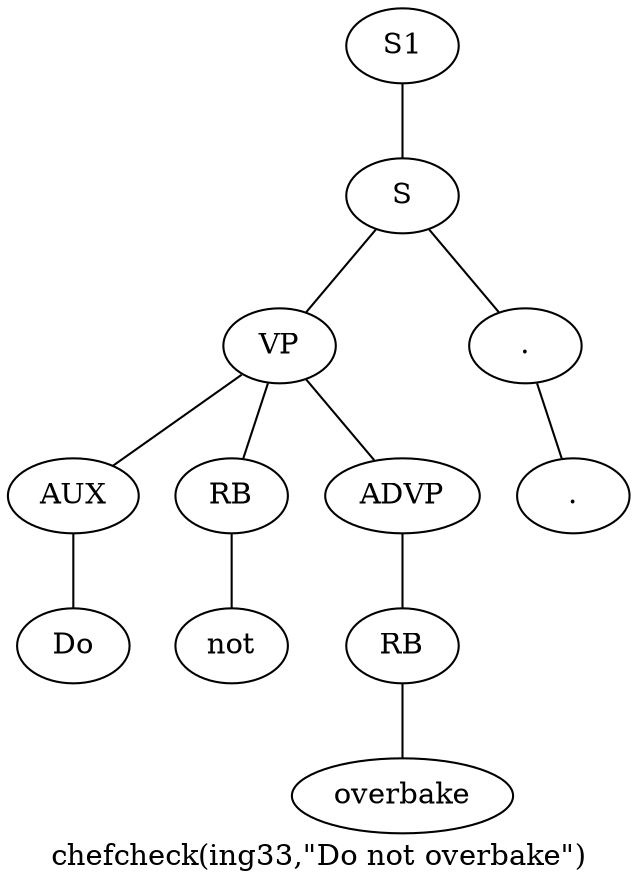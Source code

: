 graph SyntaxGraph {
	label = "chefcheck(ing33,\"Do not overbake\")";
	Node0 [label="S1"];
	Node1 [label="S"];
	Node2 [label="VP"];
	Node3 [label="AUX"];
	Node4 [label="Do"];
	Node5 [label="RB"];
	Node6 [label="not"];
	Node7 [label="ADVP"];
	Node8 [label="RB"];
	Node9 [label="overbake"];
	Node10 [label="."];
	Node11 [label="."];

	Node0 -- Node1;
	Node1 -- Node2;
	Node1 -- Node10;
	Node2 -- Node3;
	Node2 -- Node5;
	Node2 -- Node7;
	Node3 -- Node4;
	Node5 -- Node6;
	Node7 -- Node8;
	Node8 -- Node9;
	Node10 -- Node11;
}